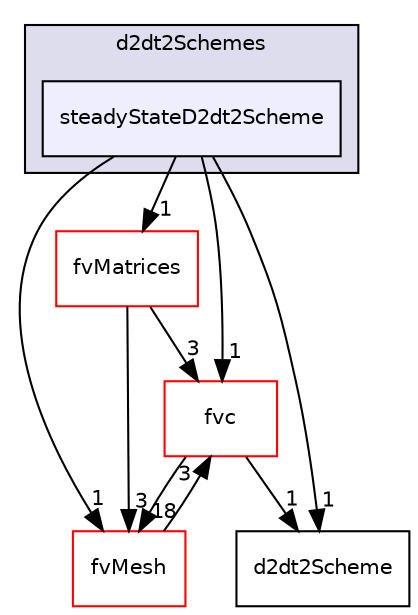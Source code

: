 digraph "src/finiteVolume/finiteVolume/d2dt2Schemes/steadyStateD2dt2Scheme" {
  bgcolor=transparent;
  compound=true
  node [ fontsize="10", fontname="Helvetica"];
  edge [ labelfontsize="10", labelfontname="Helvetica"];
  subgraph clusterdir_adc25defcf392e8d3a8e074b114e044e {
    graph [ bgcolor="#ddddee", pencolor="black", label="d2dt2Schemes" fontname="Helvetica", fontsize="10", URL="dir_adc25defcf392e8d3a8e074b114e044e.html"]
  dir_0c6de5378bc47834f18ba098609d6038 [shape=box, label="steadyStateD2dt2Scheme", style="filled", fillcolor="#eeeeff", pencolor="black", URL="dir_0c6de5378bc47834f18ba098609d6038.html"];
  }
  dir_f4030f3362933683136e1dae328f10c0 [shape=box label="fvc" color="red" URL="dir_f4030f3362933683136e1dae328f10c0.html"];
  dir_c382fa095c9c33d8673c0dd60aaef275 [shape=box label="fvMesh" color="red" URL="dir_c382fa095c9c33d8673c0dd60aaef275.html"];
  dir_566e44ee4378c14f6df0992d28404359 [shape=box label="d2dt2Scheme" URL="dir_566e44ee4378c14f6df0992d28404359.html"];
  dir_5d57e3901430bcc99a7ddac11a899224 [shape=box label="fvMatrices" color="red" URL="dir_5d57e3901430bcc99a7ddac11a899224.html"];
  dir_f4030f3362933683136e1dae328f10c0->dir_c382fa095c9c33d8673c0dd60aaef275 [headlabel="18", labeldistance=1.5 headhref="dir_001087_001124.html"];
  dir_f4030f3362933683136e1dae328f10c0->dir_566e44ee4378c14f6df0992d28404359 [headlabel="1", labeldistance=1.5 headhref="dir_001087_001070.html"];
  dir_0c6de5378bc47834f18ba098609d6038->dir_f4030f3362933683136e1dae328f10c0 [headlabel="1", labeldistance=1.5 headhref="dir_001072_001087.html"];
  dir_0c6de5378bc47834f18ba098609d6038->dir_c382fa095c9c33d8673c0dd60aaef275 [headlabel="1", labeldistance=1.5 headhref="dir_001072_001124.html"];
  dir_0c6de5378bc47834f18ba098609d6038->dir_566e44ee4378c14f6df0992d28404359 [headlabel="1", labeldistance=1.5 headhref="dir_001072_001070.html"];
  dir_0c6de5378bc47834f18ba098609d6038->dir_5d57e3901430bcc99a7ddac11a899224 [headlabel="1", labeldistance=1.5 headhref="dir_001072_001116.html"];
  dir_c382fa095c9c33d8673c0dd60aaef275->dir_f4030f3362933683136e1dae328f10c0 [headlabel="3", labeldistance=1.5 headhref="dir_001124_001087.html"];
  dir_5d57e3901430bcc99a7ddac11a899224->dir_f4030f3362933683136e1dae328f10c0 [headlabel="3", labeldistance=1.5 headhref="dir_001116_001087.html"];
  dir_5d57e3901430bcc99a7ddac11a899224->dir_c382fa095c9c33d8673c0dd60aaef275 [headlabel="3", labeldistance=1.5 headhref="dir_001116_001124.html"];
}
